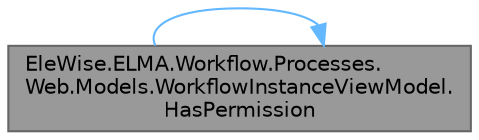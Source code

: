 digraph "EleWise.ELMA.Workflow.Processes.Web.Models.WorkflowInstanceViewModel.HasPermission"
{
 // LATEX_PDF_SIZE
  bgcolor="transparent";
  edge [fontname=Helvetica,fontsize=10,labelfontname=Helvetica,labelfontsize=10];
  node [fontname=Helvetica,fontsize=10,shape=box,height=0.2,width=0.4];
  rankdir="LR";
  Node1 [id="Node000001",label="EleWise.ELMA.Workflow.Processes.\lWeb.Models.WorkflowInstanceViewModel.\lHasPermission",height=0.2,width=0.4,color="gray40", fillcolor="grey60", style="filled", fontcolor="black",tooltip="Проверить, есть ли указанное право доступа на экземпляр"];
  Node1 -> Node1 [id="edge1_Node000001_Node000001",color="steelblue1",style="solid",tooltip=" "];
}
